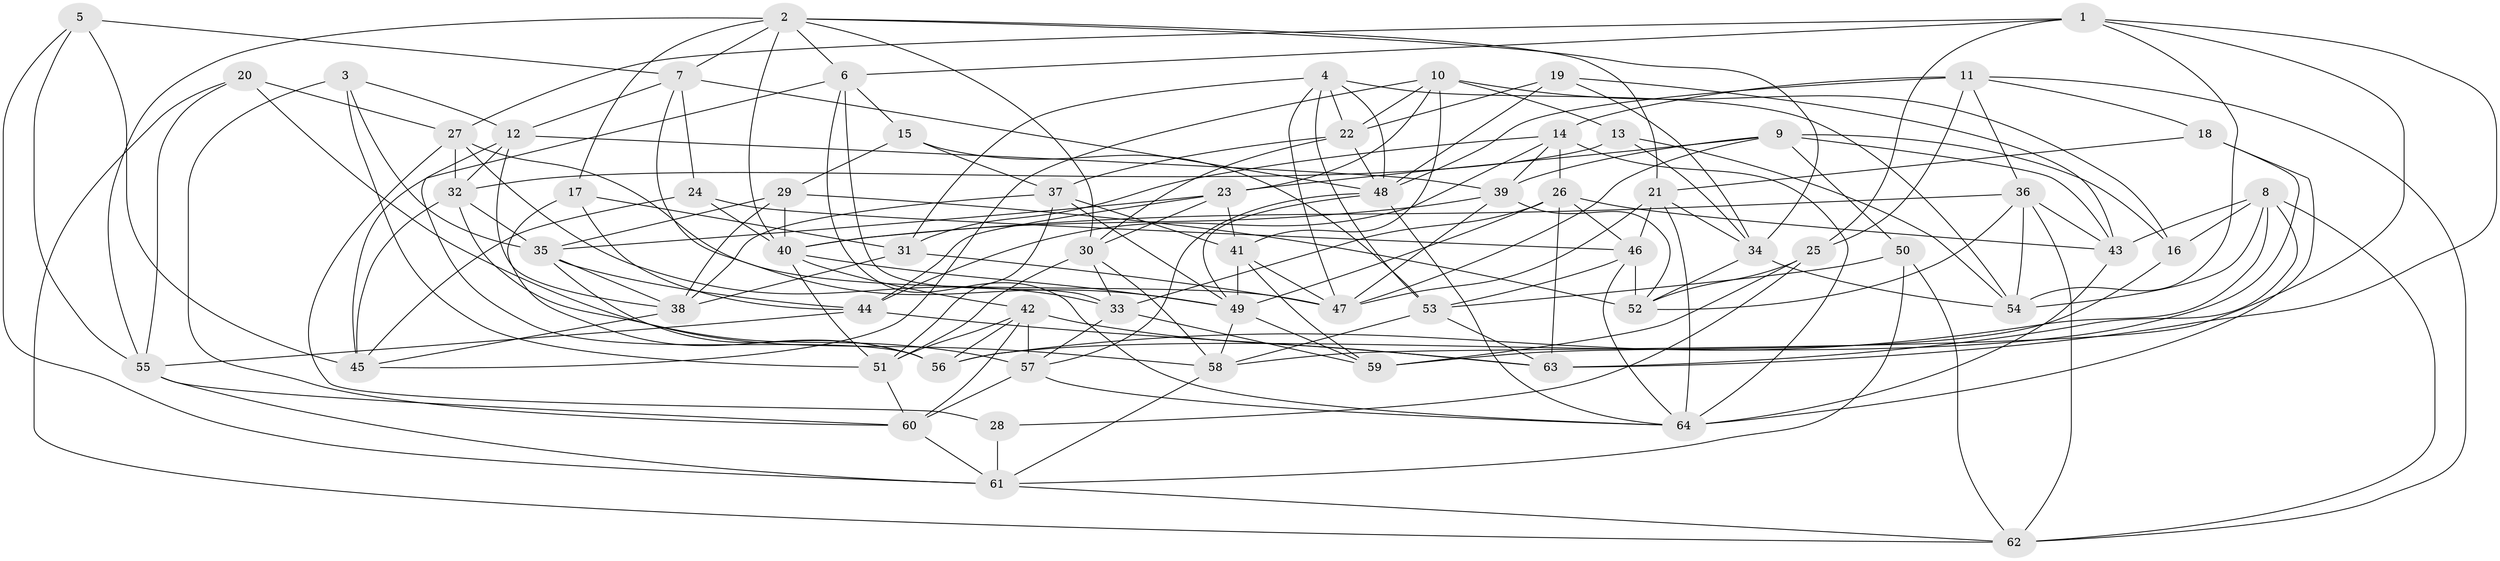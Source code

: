 // original degree distribution, {4: 1.0}
// Generated by graph-tools (version 1.1) at 2025/50/03/09/25 03:50:51]
// undirected, 64 vertices, 184 edges
graph export_dot {
graph [start="1"]
  node [color=gray90,style=filled];
  1;
  2;
  3;
  4;
  5;
  6;
  7;
  8;
  9;
  10;
  11;
  12;
  13;
  14;
  15;
  16;
  17;
  18;
  19;
  20;
  21;
  22;
  23;
  24;
  25;
  26;
  27;
  28;
  29;
  30;
  31;
  32;
  33;
  34;
  35;
  36;
  37;
  38;
  39;
  40;
  41;
  42;
  43;
  44;
  45;
  46;
  47;
  48;
  49;
  50;
  51;
  52;
  53;
  54;
  55;
  56;
  57;
  58;
  59;
  60;
  61;
  62;
  63;
  64;
  1 -- 6 [weight=1.0];
  1 -- 25 [weight=1.0];
  1 -- 27 [weight=1.0];
  1 -- 54 [weight=1.0];
  1 -- 58 [weight=1.0];
  1 -- 63 [weight=1.0];
  2 -- 6 [weight=1.0];
  2 -- 7 [weight=1.0];
  2 -- 17 [weight=1.0];
  2 -- 21 [weight=1.0];
  2 -- 30 [weight=1.0];
  2 -- 34 [weight=1.0];
  2 -- 40 [weight=1.0];
  2 -- 55 [weight=1.0];
  3 -- 12 [weight=1.0];
  3 -- 35 [weight=1.0];
  3 -- 51 [weight=1.0];
  3 -- 60 [weight=1.0];
  4 -- 22 [weight=1.0];
  4 -- 31 [weight=1.0];
  4 -- 47 [weight=1.0];
  4 -- 48 [weight=1.0];
  4 -- 53 [weight=1.0];
  4 -- 54 [weight=1.0];
  5 -- 7 [weight=1.0];
  5 -- 45 [weight=1.0];
  5 -- 55 [weight=1.0];
  5 -- 61 [weight=1.0];
  6 -- 15 [weight=1.0];
  6 -- 33 [weight=1.0];
  6 -- 45 [weight=1.0];
  6 -- 64 [weight=1.0];
  7 -- 12 [weight=1.0];
  7 -- 24 [weight=1.0];
  7 -- 48 [weight=1.0];
  7 -- 49 [weight=1.0];
  8 -- 16 [weight=1.0];
  8 -- 43 [weight=1.0];
  8 -- 54 [weight=1.0];
  8 -- 56 [weight=1.0];
  8 -- 62 [weight=1.0];
  8 -- 63 [weight=1.0];
  9 -- 16 [weight=1.0];
  9 -- 23 [weight=1.0];
  9 -- 39 [weight=1.0];
  9 -- 43 [weight=1.0];
  9 -- 47 [weight=1.0];
  9 -- 50 [weight=1.0];
  10 -- 13 [weight=1.0];
  10 -- 16 [weight=1.0];
  10 -- 22 [weight=1.0];
  10 -- 23 [weight=1.0];
  10 -- 41 [weight=1.0];
  10 -- 45 [weight=1.0];
  11 -- 14 [weight=1.0];
  11 -- 18 [weight=1.0];
  11 -- 25 [weight=1.0];
  11 -- 36 [weight=1.0];
  11 -- 48 [weight=1.0];
  11 -- 62 [weight=1.0];
  12 -- 32 [weight=1.0];
  12 -- 38 [weight=1.0];
  12 -- 39 [weight=1.0];
  12 -- 56 [weight=1.0];
  13 -- 32 [weight=1.0];
  13 -- 34 [weight=1.0];
  13 -- 54 [weight=1.0];
  14 -- 26 [weight=1.0];
  14 -- 31 [weight=1.0];
  14 -- 39 [weight=1.0];
  14 -- 44 [weight=1.0];
  14 -- 64 [weight=1.0];
  15 -- 29 [weight=1.0];
  15 -- 37 [weight=1.0];
  15 -- 53 [weight=1.0];
  16 -- 59 [weight=1.0];
  17 -- 31 [weight=1.0];
  17 -- 44 [weight=1.0];
  17 -- 56 [weight=1.0];
  18 -- 21 [weight=1.0];
  18 -- 56 [weight=1.0];
  18 -- 64 [weight=1.0];
  19 -- 22 [weight=1.0];
  19 -- 34 [weight=1.0];
  19 -- 43 [weight=1.0];
  19 -- 48 [weight=1.0];
  20 -- 27 [weight=1.0];
  20 -- 55 [weight=1.0];
  20 -- 58 [weight=1.0];
  20 -- 62 [weight=1.0];
  21 -- 34 [weight=1.0];
  21 -- 46 [weight=1.0];
  21 -- 47 [weight=1.0];
  21 -- 64 [weight=1.0];
  22 -- 30 [weight=1.0];
  22 -- 37 [weight=1.0];
  22 -- 48 [weight=1.0];
  23 -- 30 [weight=1.0];
  23 -- 35 [weight=1.0];
  23 -- 41 [weight=1.0];
  23 -- 44 [weight=1.0];
  24 -- 40 [weight=1.0];
  24 -- 45 [weight=1.0];
  24 -- 46 [weight=1.0];
  25 -- 28 [weight=1.0];
  25 -- 52 [weight=1.0];
  25 -- 59 [weight=2.0];
  26 -- 33 [weight=1.0];
  26 -- 43 [weight=1.0];
  26 -- 46 [weight=1.0];
  26 -- 49 [weight=1.0];
  26 -- 63 [weight=1.0];
  27 -- 28 [weight=1.0];
  27 -- 32 [weight=1.0];
  27 -- 33 [weight=1.0];
  27 -- 47 [weight=1.0];
  28 -- 61 [weight=2.0];
  29 -- 35 [weight=2.0];
  29 -- 38 [weight=1.0];
  29 -- 40 [weight=1.0];
  29 -- 52 [weight=1.0];
  30 -- 33 [weight=1.0];
  30 -- 51 [weight=1.0];
  30 -- 58 [weight=1.0];
  31 -- 38 [weight=1.0];
  31 -- 47 [weight=2.0];
  32 -- 35 [weight=1.0];
  32 -- 45 [weight=1.0];
  32 -- 57 [weight=1.0];
  33 -- 57 [weight=1.0];
  33 -- 59 [weight=1.0];
  34 -- 52 [weight=1.0];
  34 -- 54 [weight=1.0];
  35 -- 38 [weight=1.0];
  35 -- 44 [weight=1.0];
  35 -- 56 [weight=1.0];
  36 -- 40 [weight=1.0];
  36 -- 43 [weight=1.0];
  36 -- 52 [weight=1.0];
  36 -- 54 [weight=1.0];
  36 -- 62 [weight=1.0];
  37 -- 38 [weight=1.0];
  37 -- 41 [weight=1.0];
  37 -- 49 [weight=1.0];
  37 -- 51 [weight=1.0];
  38 -- 45 [weight=1.0];
  39 -- 40 [weight=1.0];
  39 -- 47 [weight=1.0];
  39 -- 52 [weight=1.0];
  40 -- 42 [weight=1.0];
  40 -- 49 [weight=1.0];
  40 -- 51 [weight=1.0];
  41 -- 47 [weight=1.0];
  41 -- 49 [weight=1.0];
  41 -- 59 [weight=1.0];
  42 -- 51 [weight=1.0];
  42 -- 56 [weight=1.0];
  42 -- 57 [weight=1.0];
  42 -- 60 [weight=1.0];
  42 -- 63 [weight=1.0];
  43 -- 64 [weight=1.0];
  44 -- 55 [weight=1.0];
  44 -- 63 [weight=1.0];
  46 -- 52 [weight=1.0];
  46 -- 53 [weight=1.0];
  46 -- 64 [weight=1.0];
  48 -- 49 [weight=1.0];
  48 -- 57 [weight=1.0];
  48 -- 64 [weight=1.0];
  49 -- 58 [weight=1.0];
  49 -- 59 [weight=1.0];
  50 -- 53 [weight=1.0];
  50 -- 61 [weight=1.0];
  50 -- 62 [weight=1.0];
  51 -- 60 [weight=1.0];
  53 -- 58 [weight=1.0];
  53 -- 63 [weight=1.0];
  55 -- 60 [weight=1.0];
  55 -- 61 [weight=1.0];
  57 -- 60 [weight=1.0];
  57 -- 64 [weight=1.0];
  58 -- 61 [weight=1.0];
  60 -- 61 [weight=1.0];
  61 -- 62 [weight=1.0];
}
